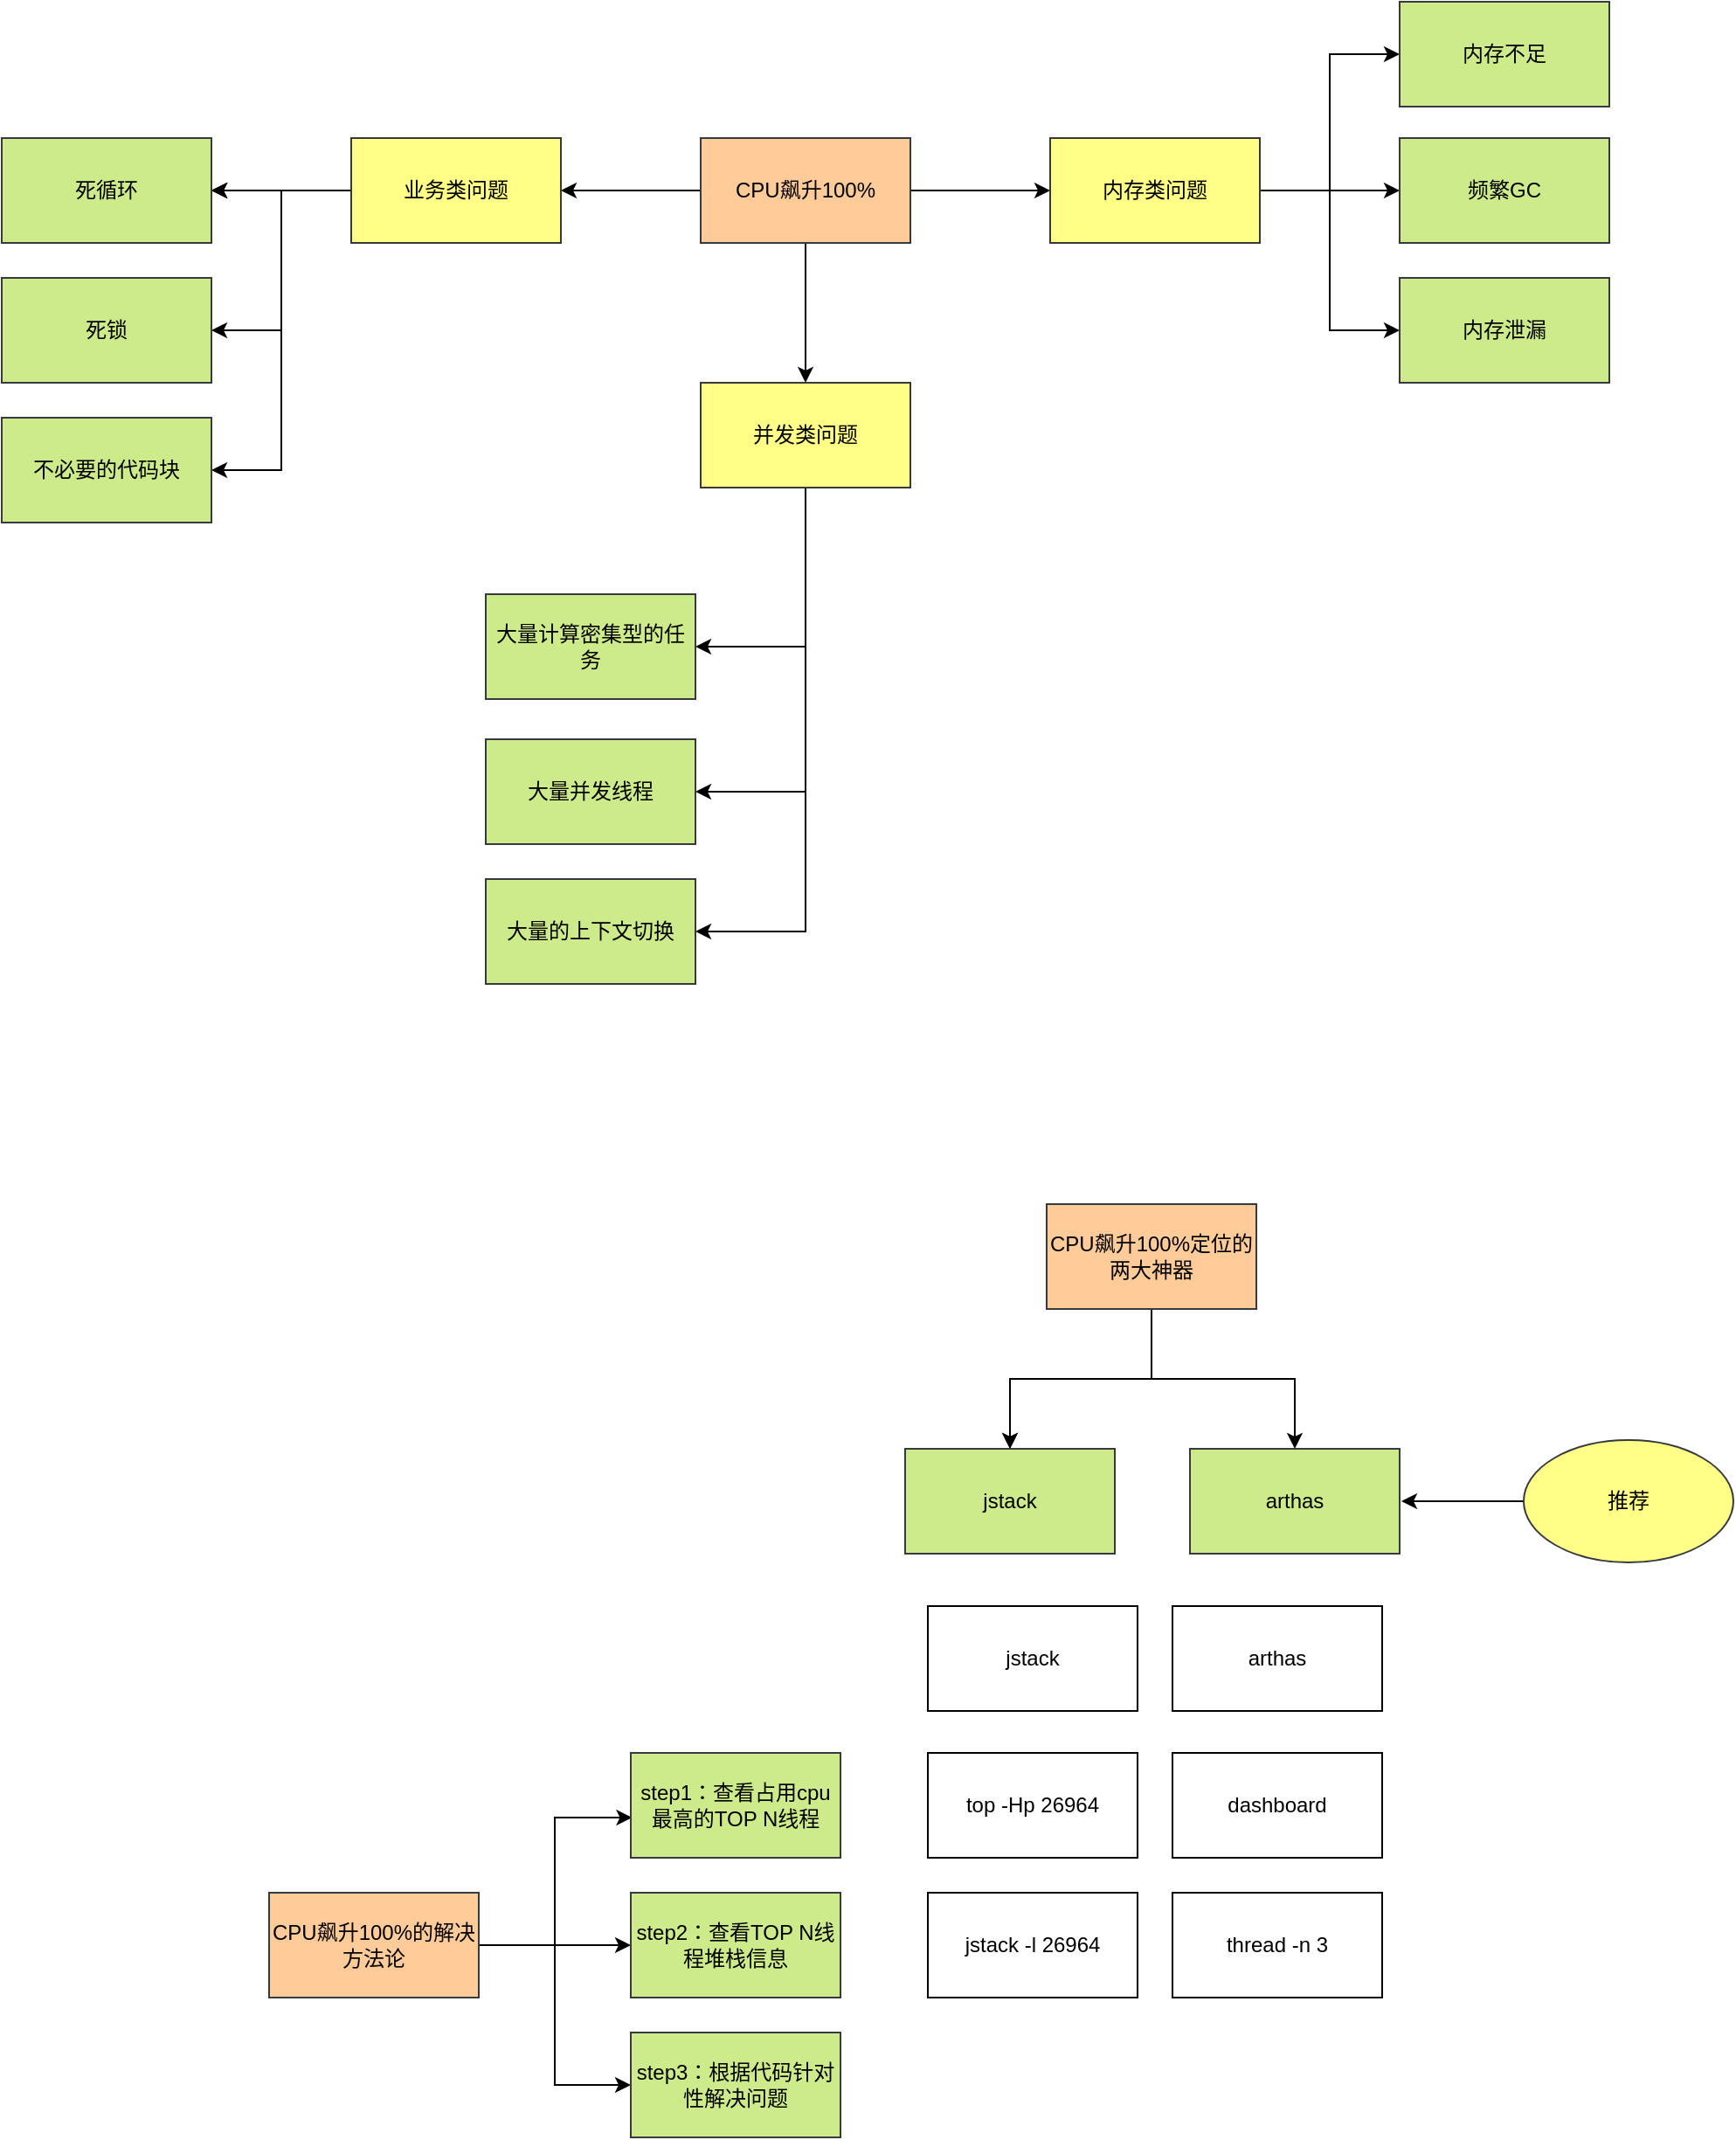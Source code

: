 <mxfile version="26.0.16">
  <diagram name="第 1 页" id="TdySBLj2dLT2NIS52ZgB">
    <mxGraphModel dx="1781" dy="717" grid="1" gridSize="10" guides="1" tooltips="1" connect="1" arrows="1" fold="1" page="1" pageScale="1" pageWidth="827" pageHeight="1169" math="0" shadow="0">
      <root>
        <mxCell id="0" />
        <mxCell id="1" parent="0" />
        <mxCell id="_XnYrWNxWNGf0YTD7Psm-3" value="" style="edgeStyle=orthogonalEdgeStyle;rounded=0;orthogonalLoop=1;jettySize=auto;html=1;" edge="1" parent="1" source="_XnYrWNxWNGf0YTD7Psm-1" target="_XnYrWNxWNGf0YTD7Psm-2">
          <mxGeometry relative="1" as="geometry" />
        </mxCell>
        <mxCell id="_XnYrWNxWNGf0YTD7Psm-13" value="" style="edgeStyle=orthogonalEdgeStyle;rounded=0;orthogonalLoop=1;jettySize=auto;html=1;" edge="1" parent="1" source="_XnYrWNxWNGf0YTD7Psm-1" target="_XnYrWNxWNGf0YTD7Psm-12">
          <mxGeometry relative="1" as="geometry" />
        </mxCell>
        <mxCell id="_XnYrWNxWNGf0YTD7Psm-15" value="" style="edgeStyle=orthogonalEdgeStyle;rounded=0;orthogonalLoop=1;jettySize=auto;html=1;" edge="1" parent="1" source="_XnYrWNxWNGf0YTD7Psm-1" target="_XnYrWNxWNGf0YTD7Psm-14">
          <mxGeometry relative="1" as="geometry" />
        </mxCell>
        <mxCell id="_XnYrWNxWNGf0YTD7Psm-1" value="CPU飙升100%" style="rounded=0;whiteSpace=wrap;html=1;fillColor=#ffcc99;strokeColor=#36393d;" vertex="1" parent="1">
          <mxGeometry x="320" y="260" width="120" height="60" as="geometry" />
        </mxCell>
        <mxCell id="_XnYrWNxWNGf0YTD7Psm-7" value="" style="edgeStyle=orthogonalEdgeStyle;rounded=0;orthogonalLoop=1;jettySize=auto;html=1;entryX=0;entryY=0.5;entryDx=0;entryDy=0;" edge="1" parent="1" source="_XnYrWNxWNGf0YTD7Psm-2" target="_XnYrWNxWNGf0YTD7Psm-5">
          <mxGeometry relative="1" as="geometry" />
        </mxCell>
        <mxCell id="_XnYrWNxWNGf0YTD7Psm-10" style="edgeStyle=orthogonalEdgeStyle;rounded=0;orthogonalLoop=1;jettySize=auto;html=1;exitX=1;exitY=0.5;exitDx=0;exitDy=0;entryX=0;entryY=0.5;entryDx=0;entryDy=0;" edge="1" parent="1" source="_XnYrWNxWNGf0YTD7Psm-2" target="_XnYrWNxWNGf0YTD7Psm-8">
          <mxGeometry relative="1" as="geometry" />
        </mxCell>
        <mxCell id="_XnYrWNxWNGf0YTD7Psm-11" style="edgeStyle=orthogonalEdgeStyle;rounded=0;orthogonalLoop=1;jettySize=auto;html=1;exitX=1;exitY=0.5;exitDx=0;exitDy=0;entryX=0;entryY=0.5;entryDx=0;entryDy=0;" edge="1" parent="1" source="_XnYrWNxWNGf0YTD7Psm-2" target="_XnYrWNxWNGf0YTD7Psm-9">
          <mxGeometry relative="1" as="geometry" />
        </mxCell>
        <mxCell id="_XnYrWNxWNGf0YTD7Psm-2" value="内存类问题" style="rounded=0;whiteSpace=wrap;html=1;fillColor=#ffff88;strokeColor=#36393d;" vertex="1" parent="1">
          <mxGeometry x="520" y="260" width="120" height="60" as="geometry" />
        </mxCell>
        <mxCell id="_XnYrWNxWNGf0YTD7Psm-5" value="内存不足" style="whiteSpace=wrap;html=1;rounded=0;fillColor=#cdeb8b;strokeColor=#36393d;" vertex="1" parent="1">
          <mxGeometry x="720" y="182" width="120" height="60" as="geometry" />
        </mxCell>
        <mxCell id="_XnYrWNxWNGf0YTD7Psm-8" value="频繁GC" style="whiteSpace=wrap;html=1;rounded=0;fillColor=#cdeb8b;strokeColor=#36393d;" vertex="1" parent="1">
          <mxGeometry x="720" y="260" width="120" height="60" as="geometry" />
        </mxCell>
        <mxCell id="_XnYrWNxWNGf0YTD7Psm-9" value="内存泄漏" style="whiteSpace=wrap;html=1;rounded=0;fillColor=#cdeb8b;strokeColor=#36393d;" vertex="1" parent="1">
          <mxGeometry x="720" y="340" width="120" height="60" as="geometry" />
        </mxCell>
        <mxCell id="_XnYrWNxWNGf0YTD7Psm-17" value="" style="edgeStyle=orthogonalEdgeStyle;rounded=0;orthogonalLoop=1;jettySize=auto;html=1;entryX=1;entryY=0.5;entryDx=0;entryDy=0;exitX=0.5;exitY=1;exitDx=0;exitDy=0;" edge="1" parent="1" source="_XnYrWNxWNGf0YTD7Psm-12" target="_XnYrWNxWNGf0YTD7Psm-16">
          <mxGeometry relative="1" as="geometry" />
        </mxCell>
        <mxCell id="_XnYrWNxWNGf0YTD7Psm-29" style="edgeStyle=orthogonalEdgeStyle;rounded=0;orthogonalLoop=1;jettySize=auto;html=1;exitX=0.5;exitY=1;exitDx=0;exitDy=0;entryX=1;entryY=0.5;entryDx=0;entryDy=0;" edge="1" parent="1" source="_XnYrWNxWNGf0YTD7Psm-12" target="_XnYrWNxWNGf0YTD7Psm-28">
          <mxGeometry relative="1" as="geometry" />
        </mxCell>
        <mxCell id="_XnYrWNxWNGf0YTD7Psm-30" style="edgeStyle=orthogonalEdgeStyle;rounded=0;orthogonalLoop=1;jettySize=auto;html=1;exitX=0.5;exitY=1;exitDx=0;exitDy=0;entryX=1;entryY=0.5;entryDx=0;entryDy=0;" edge="1" parent="1" source="_XnYrWNxWNGf0YTD7Psm-12" target="_XnYrWNxWNGf0YTD7Psm-27">
          <mxGeometry relative="1" as="geometry" />
        </mxCell>
        <mxCell id="_XnYrWNxWNGf0YTD7Psm-12" value="并发类问题" style="whiteSpace=wrap;html=1;fillColor=#ffff88;strokeColor=#36393d;rounded=0;" vertex="1" parent="1">
          <mxGeometry x="320" y="400" width="120" height="60" as="geometry" />
        </mxCell>
        <mxCell id="_XnYrWNxWNGf0YTD7Psm-20" value="" style="edgeStyle=orthogonalEdgeStyle;rounded=0;orthogonalLoop=1;jettySize=auto;html=1;" edge="1" parent="1" source="_XnYrWNxWNGf0YTD7Psm-14" target="_XnYrWNxWNGf0YTD7Psm-19">
          <mxGeometry relative="1" as="geometry" />
        </mxCell>
        <mxCell id="_XnYrWNxWNGf0YTD7Psm-21" value="" style="edgeStyle=orthogonalEdgeStyle;rounded=0;orthogonalLoop=1;jettySize=auto;html=1;" edge="1" parent="1" source="_XnYrWNxWNGf0YTD7Psm-14" target="_XnYrWNxWNGf0YTD7Psm-19">
          <mxGeometry relative="1" as="geometry" />
        </mxCell>
        <mxCell id="_XnYrWNxWNGf0YTD7Psm-22" value="" style="edgeStyle=orthogonalEdgeStyle;rounded=0;orthogonalLoop=1;jettySize=auto;html=1;" edge="1" parent="1" source="_XnYrWNxWNGf0YTD7Psm-14" target="_XnYrWNxWNGf0YTD7Psm-19">
          <mxGeometry relative="1" as="geometry" />
        </mxCell>
        <mxCell id="_XnYrWNxWNGf0YTD7Psm-25" style="edgeStyle=orthogonalEdgeStyle;rounded=0;orthogonalLoop=1;jettySize=auto;html=1;exitX=0;exitY=0.5;exitDx=0;exitDy=0;entryX=1;entryY=0.5;entryDx=0;entryDy=0;" edge="1" parent="1" source="_XnYrWNxWNGf0YTD7Psm-14" target="_XnYrWNxWNGf0YTD7Psm-23">
          <mxGeometry relative="1" as="geometry" />
        </mxCell>
        <mxCell id="_XnYrWNxWNGf0YTD7Psm-26" style="edgeStyle=orthogonalEdgeStyle;rounded=0;orthogonalLoop=1;jettySize=auto;html=1;exitX=0;exitY=0.5;exitDx=0;exitDy=0;entryX=1;entryY=0.5;entryDx=0;entryDy=0;" edge="1" parent="1" source="_XnYrWNxWNGf0YTD7Psm-14" target="_XnYrWNxWNGf0YTD7Psm-24">
          <mxGeometry relative="1" as="geometry" />
        </mxCell>
        <mxCell id="_XnYrWNxWNGf0YTD7Psm-14" value="业务类问题" style="whiteSpace=wrap;html=1;fillColor=#ffff88;strokeColor=#36393d;rounded=0;" vertex="1" parent="1">
          <mxGeometry x="120" y="260" width="120" height="60" as="geometry" />
        </mxCell>
        <mxCell id="_XnYrWNxWNGf0YTD7Psm-16" value="大量计算密集型的任务" style="whiteSpace=wrap;html=1;fillColor=#cdeb8b;strokeColor=#36393d;rounded=0;" vertex="1" parent="1">
          <mxGeometry x="197" y="521" width="120" height="60" as="geometry" />
        </mxCell>
        <mxCell id="_XnYrWNxWNGf0YTD7Psm-19" value="死循环" style="whiteSpace=wrap;html=1;fillColor=#cdeb8b;strokeColor=#36393d;rounded=0;" vertex="1" parent="1">
          <mxGeometry x="-80" y="260" width="120" height="60" as="geometry" />
        </mxCell>
        <mxCell id="_XnYrWNxWNGf0YTD7Psm-23" value="死锁" style="whiteSpace=wrap;html=1;fillColor=#cdeb8b;strokeColor=#36393d;rounded=0;" vertex="1" parent="1">
          <mxGeometry x="-80" y="340" width="120" height="60" as="geometry" />
        </mxCell>
        <mxCell id="_XnYrWNxWNGf0YTD7Psm-24" value="不必要的代码块" style="whiteSpace=wrap;html=1;fillColor=#cdeb8b;strokeColor=#36393d;rounded=0;" vertex="1" parent="1">
          <mxGeometry x="-80" y="420" width="120" height="60" as="geometry" />
        </mxCell>
        <mxCell id="_XnYrWNxWNGf0YTD7Psm-27" value="大量的上下文切换" style="whiteSpace=wrap;html=1;fillColor=#cdeb8b;strokeColor=#36393d;rounded=0;" vertex="1" parent="1">
          <mxGeometry x="197" y="684" width="120" height="60" as="geometry" />
        </mxCell>
        <mxCell id="_XnYrWNxWNGf0YTD7Psm-28" value="大量并发线程" style="whiteSpace=wrap;html=1;fillColor=#cdeb8b;strokeColor=#36393d;rounded=0;" vertex="1" parent="1">
          <mxGeometry x="197" y="604" width="120" height="60" as="geometry" />
        </mxCell>
        <mxCell id="_XnYrWNxWNGf0YTD7Psm-33" value="" style="edgeStyle=orthogonalEdgeStyle;rounded=0;orthogonalLoop=1;jettySize=auto;html=1;" edge="1" parent="1" source="_XnYrWNxWNGf0YTD7Psm-31" target="_XnYrWNxWNGf0YTD7Psm-32">
          <mxGeometry relative="1" as="geometry" />
        </mxCell>
        <mxCell id="_XnYrWNxWNGf0YTD7Psm-34" value="" style="edgeStyle=orthogonalEdgeStyle;rounded=0;orthogonalLoop=1;jettySize=auto;html=1;" edge="1" parent="1" source="_XnYrWNxWNGf0YTD7Psm-31" target="_XnYrWNxWNGf0YTD7Psm-32">
          <mxGeometry relative="1" as="geometry" />
        </mxCell>
        <mxCell id="_XnYrWNxWNGf0YTD7Psm-36" style="edgeStyle=orthogonalEdgeStyle;rounded=0;orthogonalLoop=1;jettySize=auto;html=1;exitX=0.5;exitY=1;exitDx=0;exitDy=0;entryX=0.5;entryY=0;entryDx=0;entryDy=0;" edge="1" parent="1" source="_XnYrWNxWNGf0YTD7Psm-31" target="_XnYrWNxWNGf0YTD7Psm-35">
          <mxGeometry relative="1" as="geometry" />
        </mxCell>
        <mxCell id="_XnYrWNxWNGf0YTD7Psm-31" value="CPU飙升100%定位的两大神器" style="rounded=0;whiteSpace=wrap;html=1;fillColor=#ffcc99;strokeColor=#36393d;" vertex="1" parent="1">
          <mxGeometry x="518" y="870" width="120" height="60" as="geometry" />
        </mxCell>
        <mxCell id="_XnYrWNxWNGf0YTD7Psm-32" value="jstack" style="whiteSpace=wrap;html=1;rounded=0;fillColor=#cdeb8b;strokeColor=#36393d;" vertex="1" parent="1">
          <mxGeometry x="437" y="1010" width="120" height="60" as="geometry" />
        </mxCell>
        <mxCell id="_XnYrWNxWNGf0YTD7Psm-35" value="arthas" style="whiteSpace=wrap;html=1;rounded=0;fillColor=#cdeb8b;strokeColor=#36393d;" vertex="1" parent="1">
          <mxGeometry x="600" y="1010" width="120" height="60" as="geometry" />
        </mxCell>
        <mxCell id="_XnYrWNxWNGf0YTD7Psm-38" style="edgeStyle=orthogonalEdgeStyle;rounded=0;orthogonalLoop=1;jettySize=auto;html=1;exitX=0;exitY=0.5;exitDx=0;exitDy=0;" edge="1" parent="1" source="_XnYrWNxWNGf0YTD7Psm-37">
          <mxGeometry relative="1" as="geometry">
            <mxPoint x="721" y="1040" as="targetPoint" />
          </mxGeometry>
        </mxCell>
        <mxCell id="_XnYrWNxWNGf0YTD7Psm-37" value="推荐" style="ellipse;whiteSpace=wrap;html=1;fillColor=#ffff88;strokeColor=#36393d;" vertex="1" parent="1">
          <mxGeometry x="791" y="1005" width="120" height="70" as="geometry" />
        </mxCell>
        <mxCell id="_XnYrWNxWNGf0YTD7Psm-41" value="" style="edgeStyle=orthogonalEdgeStyle;rounded=0;orthogonalLoop=1;jettySize=auto;html=1;entryX=0.006;entryY=0.617;entryDx=0;entryDy=0;entryPerimeter=0;" edge="1" parent="1" source="_XnYrWNxWNGf0YTD7Psm-39" target="_XnYrWNxWNGf0YTD7Psm-40">
          <mxGeometry relative="1" as="geometry" />
        </mxCell>
        <mxCell id="_XnYrWNxWNGf0YTD7Psm-44" style="edgeStyle=orthogonalEdgeStyle;rounded=0;orthogonalLoop=1;jettySize=auto;html=1;exitX=1;exitY=0.5;exitDx=0;exitDy=0;entryX=0;entryY=0.5;entryDx=0;entryDy=0;" edge="1" parent="1" source="_XnYrWNxWNGf0YTD7Psm-39" target="_XnYrWNxWNGf0YTD7Psm-42">
          <mxGeometry relative="1" as="geometry" />
        </mxCell>
        <mxCell id="_XnYrWNxWNGf0YTD7Psm-45" style="edgeStyle=orthogonalEdgeStyle;rounded=0;orthogonalLoop=1;jettySize=auto;html=1;exitX=1;exitY=0.5;exitDx=0;exitDy=0;entryX=0;entryY=0.5;entryDx=0;entryDy=0;" edge="1" parent="1" source="_XnYrWNxWNGf0YTD7Psm-39" target="_XnYrWNxWNGf0YTD7Psm-43">
          <mxGeometry relative="1" as="geometry" />
        </mxCell>
        <mxCell id="_XnYrWNxWNGf0YTD7Psm-39" value="CPU飙升100%的解决方法论" style="rounded=0;whiteSpace=wrap;html=1;fillColor=#ffcc99;strokeColor=#36393d;" vertex="1" parent="1">
          <mxGeometry x="73" y="1264" width="120" height="60" as="geometry" />
        </mxCell>
        <mxCell id="_XnYrWNxWNGf0YTD7Psm-40" value="step1：查看占用cpu最高的TOP N线程" style="whiteSpace=wrap;html=1;rounded=0;fillColor=#cdeb8b;strokeColor=#36393d;" vertex="1" parent="1">
          <mxGeometry x="280" y="1184" width="120" height="60" as="geometry" />
        </mxCell>
        <mxCell id="_XnYrWNxWNGf0YTD7Psm-42" value="step2：查看TOP N线程堆栈信息" style="whiteSpace=wrap;html=1;rounded=0;fillColor=#cdeb8b;strokeColor=#36393d;" vertex="1" parent="1">
          <mxGeometry x="280" y="1264" width="120" height="60" as="geometry" />
        </mxCell>
        <mxCell id="_XnYrWNxWNGf0YTD7Psm-43" value="step3：根据代码针对性解决问题" style="whiteSpace=wrap;html=1;rounded=0;fillColor=#cdeb8b;strokeColor=#36393d;" vertex="1" parent="1">
          <mxGeometry x="280" y="1344" width="120" height="60" as="geometry" />
        </mxCell>
        <mxCell id="_XnYrWNxWNGf0YTD7Psm-46" value="top -Hp 26964" style="rounded=0;whiteSpace=wrap;html=1;" vertex="1" parent="1">
          <mxGeometry x="450" y="1184" width="120" height="60" as="geometry" />
        </mxCell>
        <mxCell id="_XnYrWNxWNGf0YTD7Psm-47" value="jstack -l 26964" style="rounded=0;whiteSpace=wrap;html=1;" vertex="1" parent="1">
          <mxGeometry x="450" y="1264" width="120" height="60" as="geometry" />
        </mxCell>
        <mxCell id="_XnYrWNxWNGf0YTD7Psm-48" value="jstack" style="rounded=0;whiteSpace=wrap;html=1;" vertex="1" parent="1">
          <mxGeometry x="450" y="1100" width="120" height="60" as="geometry" />
        </mxCell>
        <mxCell id="_XnYrWNxWNGf0YTD7Psm-49" value="dashboard" style="rounded=0;whiteSpace=wrap;html=1;" vertex="1" parent="1">
          <mxGeometry x="590" y="1184" width="120" height="60" as="geometry" />
        </mxCell>
        <mxCell id="_XnYrWNxWNGf0YTD7Psm-50" value="thread -n 3" style="rounded=0;whiteSpace=wrap;html=1;" vertex="1" parent="1">
          <mxGeometry x="590" y="1264" width="120" height="60" as="geometry" />
        </mxCell>
        <mxCell id="_XnYrWNxWNGf0YTD7Psm-51" value="arthas" style="rounded=0;whiteSpace=wrap;html=1;" vertex="1" parent="1">
          <mxGeometry x="590" y="1100" width="120" height="60" as="geometry" />
        </mxCell>
      </root>
    </mxGraphModel>
  </diagram>
</mxfile>
